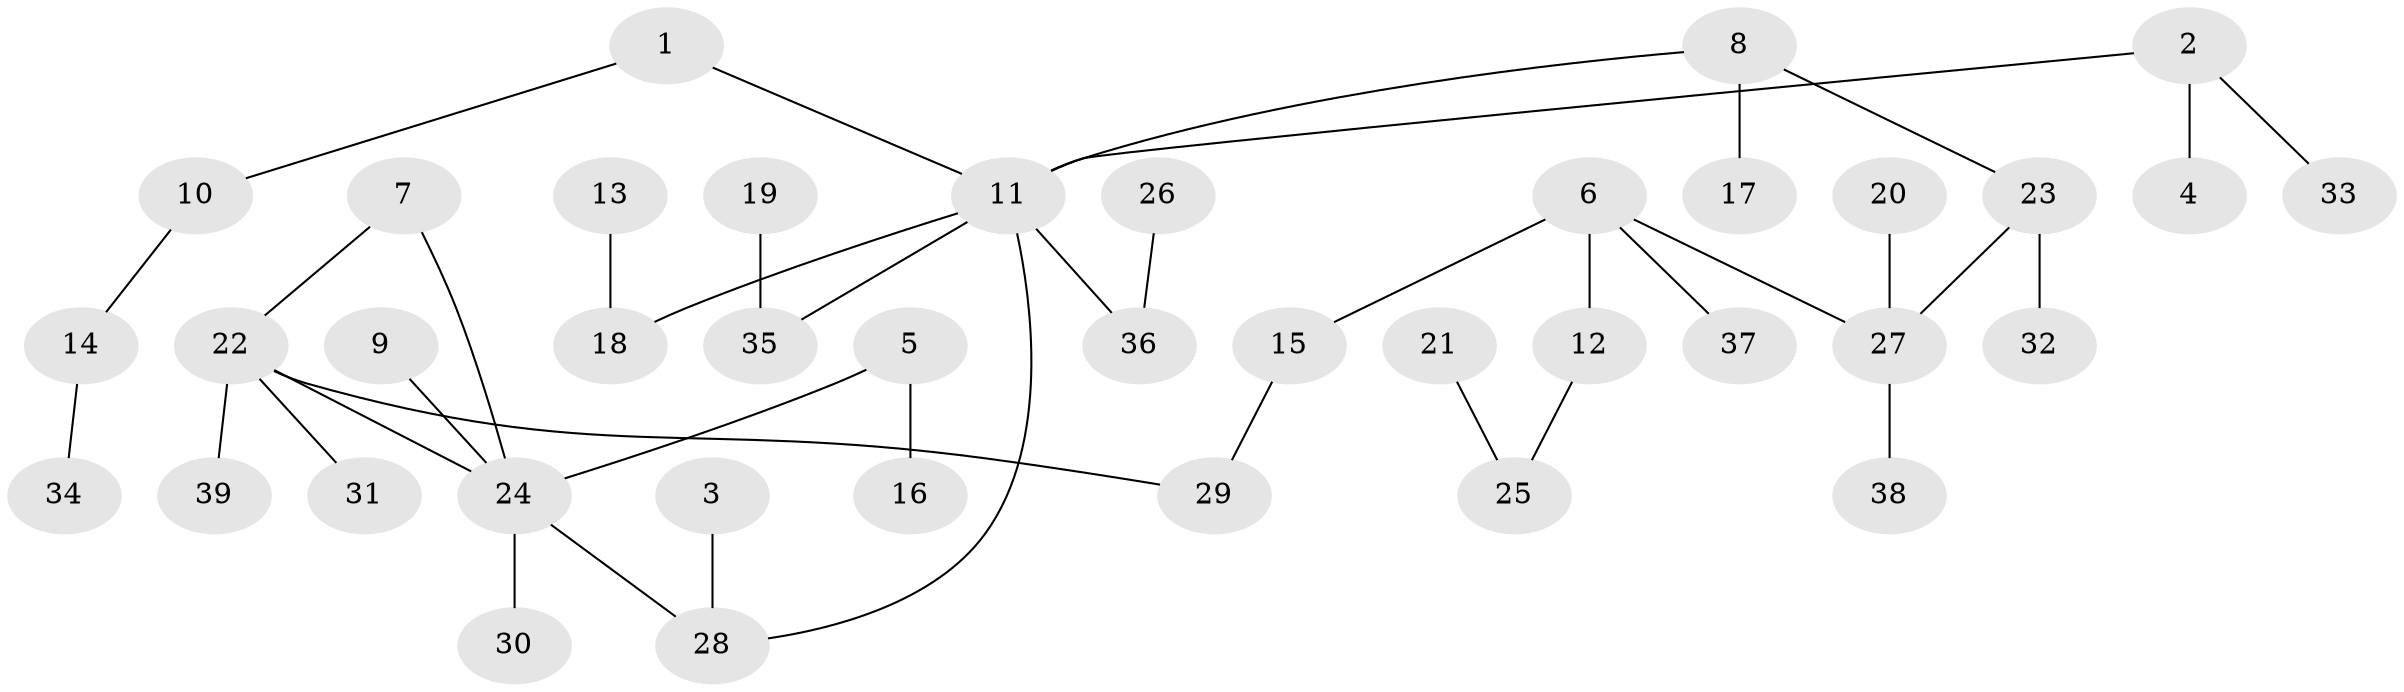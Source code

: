 // original degree distribution, {5: 0.03896103896103896, 8: 0.025974025974025976, 2: 0.23376623376623376, 6: 0.025974025974025976, 4: 0.03896103896103896, 1: 0.5584415584415584, 3: 0.06493506493506493, 7: 0.012987012987012988}
// Generated by graph-tools (version 1.1) at 2025/01/03/09/25 03:01:40]
// undirected, 39 vertices, 40 edges
graph export_dot {
graph [start="1"]
  node [color=gray90,style=filled];
  1;
  2;
  3;
  4;
  5;
  6;
  7;
  8;
  9;
  10;
  11;
  12;
  13;
  14;
  15;
  16;
  17;
  18;
  19;
  20;
  21;
  22;
  23;
  24;
  25;
  26;
  27;
  28;
  29;
  30;
  31;
  32;
  33;
  34;
  35;
  36;
  37;
  38;
  39;
  1 -- 10 [weight=1.0];
  1 -- 11 [weight=1.0];
  2 -- 4 [weight=1.0];
  2 -- 11 [weight=1.0];
  2 -- 33 [weight=1.0];
  3 -- 28 [weight=1.0];
  5 -- 16 [weight=1.0];
  5 -- 24 [weight=1.0];
  6 -- 12 [weight=1.0];
  6 -- 15 [weight=1.0];
  6 -- 27 [weight=1.0];
  6 -- 37 [weight=1.0];
  7 -- 22 [weight=1.0];
  7 -- 24 [weight=1.0];
  8 -- 11 [weight=1.0];
  8 -- 17 [weight=1.0];
  8 -- 23 [weight=1.0];
  9 -- 24 [weight=1.0];
  10 -- 14 [weight=1.0];
  11 -- 18 [weight=1.0];
  11 -- 28 [weight=1.0];
  11 -- 35 [weight=1.0];
  11 -- 36 [weight=1.0];
  12 -- 25 [weight=1.0];
  13 -- 18 [weight=1.0];
  14 -- 34 [weight=1.0];
  15 -- 29 [weight=1.0];
  19 -- 35 [weight=1.0];
  20 -- 27 [weight=1.0];
  21 -- 25 [weight=1.0];
  22 -- 24 [weight=1.0];
  22 -- 29 [weight=1.0];
  22 -- 31 [weight=1.0];
  22 -- 39 [weight=1.0];
  23 -- 27 [weight=1.0];
  23 -- 32 [weight=1.0];
  24 -- 28 [weight=1.0];
  24 -- 30 [weight=1.0];
  26 -- 36 [weight=1.0];
  27 -- 38 [weight=1.0];
}
